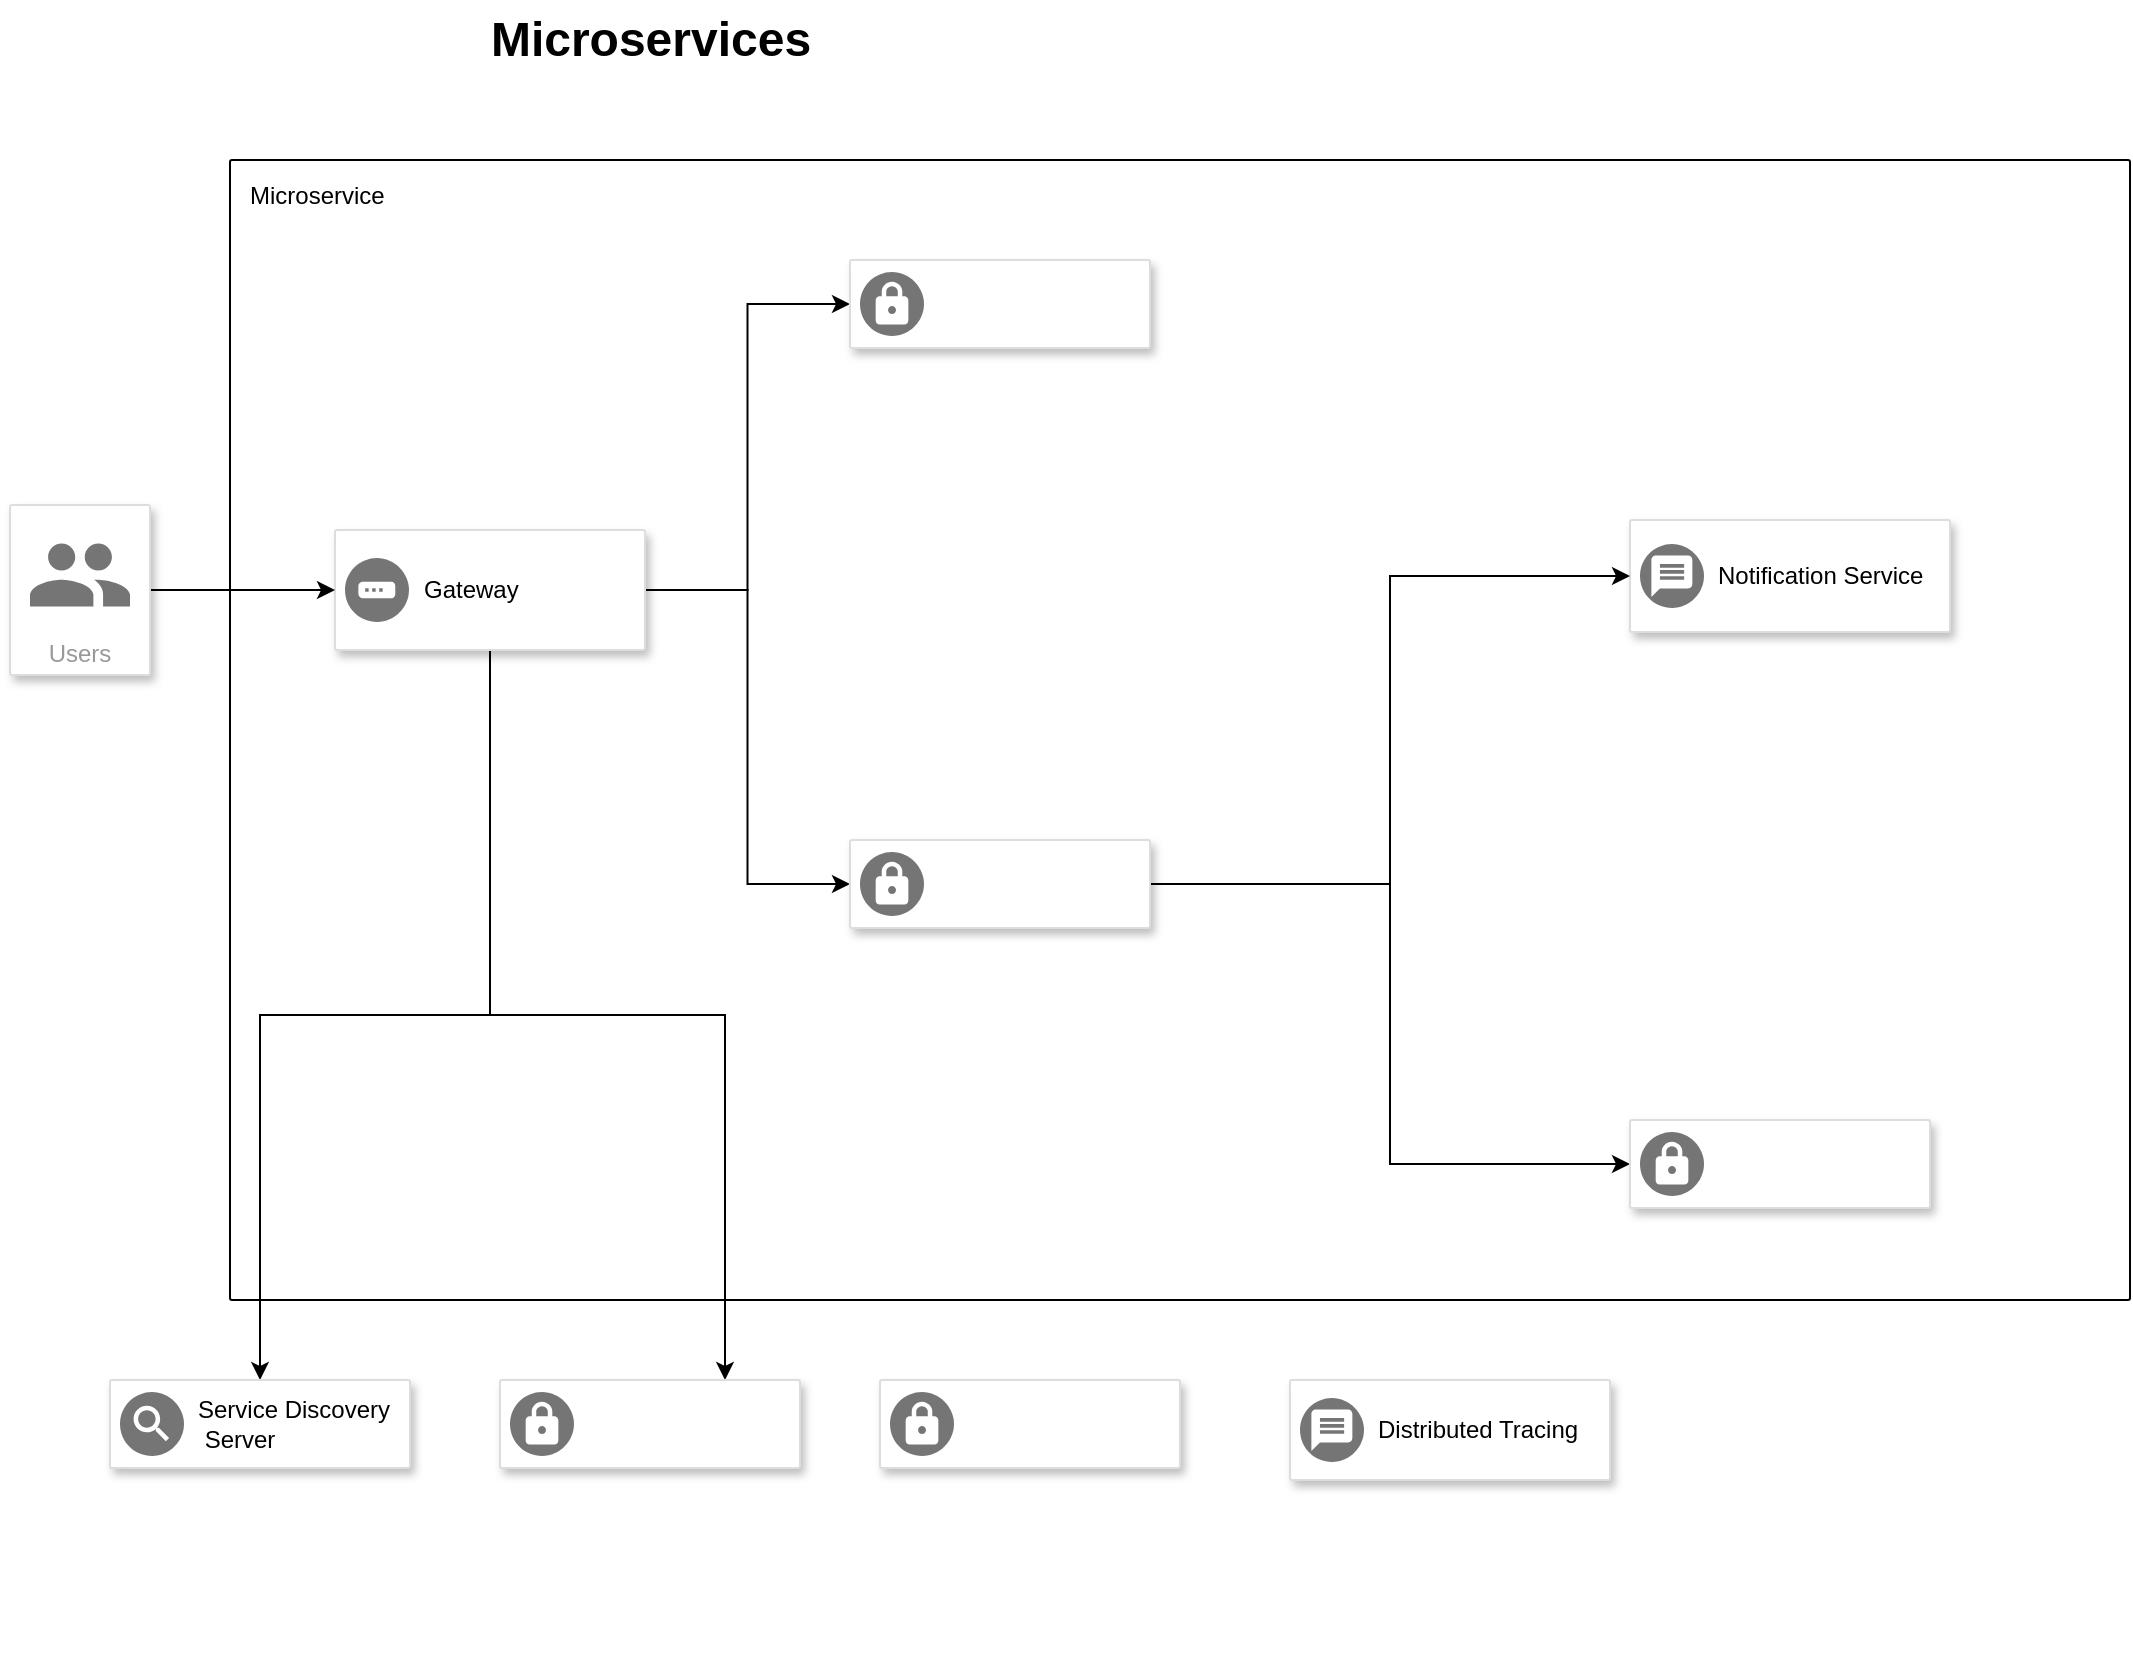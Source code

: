 <mxfile version="20.3.0" type="device" pages="3"><diagram id="IZKGZrHpeLu0rsVrv1Uz" name="Microservice"><mxGraphModel dx="868" dy="553" grid="1" gridSize="10" guides="1" tooltips="1" connect="1" arrows="1" fold="1" page="1" pageScale="1" pageWidth="827" pageHeight="1169" math="0" shadow="0"><root><mxCell id="0"/><mxCell id="1" parent="0"/><mxCell id="dcseLEQutt4uDRjkEGlg-14" value="Microservice" style="sketch=0;points=[[0,0,0],[0.25,0,0],[0.5,0,0],[0.75,0,0],[1,0,0],[1,0.25,0],[1,0.5,0],[1,0.75,0],[1,1,0],[0.75,1,0],[0.5,1,0],[0.25,1,0],[0,1,0],[0,0.75,0],[0,0.5,0],[0,0.25,0]];rounded=1;absoluteArcSize=1;arcSize=2;html=1;shadow=0;dashed=0;fontSize=12;align=left;verticalAlign=top;spacing=10;spacingTop=-4;labelBackgroundColor=none;labelBorderColor=none;" parent="1" vertex="1"><mxGeometry x="190" y="110" width="950" height="570" as="geometry"/></mxCell><mxCell id="dcseLEQutt4uDRjkEGlg-4" value="Microservices&lt;br&gt;" style="text;strokeColor=none;fillColor=none;html=1;fontSize=24;fontStyle=1;verticalAlign=middle;align=center;" parent="1" vertex="1"><mxGeometry x="350" y="30" width="100" height="40" as="geometry"/></mxCell><mxCell id="dcseLEQutt4uDRjkEGlg-20" style="edgeStyle=orthogonalEdgeStyle;rounded=0;orthogonalLoop=1;jettySize=auto;html=1;entryX=0;entryY=0.5;entryDx=0;entryDy=0;labelBackgroundColor=#FFFFFF;fontColor=#FFFFFF;" parent="1" source="dcseLEQutt4uDRjkEGlg-6" target="dcseLEQutt4uDRjkEGlg-15" edge="1"><mxGeometry relative="1" as="geometry"/></mxCell><mxCell id="dcseLEQutt4uDRjkEGlg-21" style="edgeStyle=orthogonalEdgeStyle;rounded=0;orthogonalLoop=1;jettySize=auto;html=1;labelBackgroundColor=#FFFFFF;fontColor=#FFFFFF;entryX=0;entryY=0.5;entryDx=0;entryDy=0;" parent="1" source="dcseLEQutt4uDRjkEGlg-6" target="dcseLEQutt4uDRjkEGlg-17" edge="1"><mxGeometry relative="1" as="geometry"/></mxCell><mxCell id="dcseLEQutt4uDRjkEGlg-29" style="edgeStyle=orthogonalEdgeStyle;rounded=0;orthogonalLoop=1;jettySize=auto;html=1;entryX=0.5;entryY=0;entryDx=0;entryDy=0;labelBackgroundColor=#FFFFFF;fontColor=#FFFFFF;" parent="1" source="dcseLEQutt4uDRjkEGlg-6" target="dcseLEQutt4uDRjkEGlg-8" edge="1"><mxGeometry relative="1" as="geometry"/></mxCell><mxCell id="dcseLEQutt4uDRjkEGlg-37" style="edgeStyle=orthogonalEdgeStyle;rounded=0;orthogonalLoop=1;jettySize=auto;html=1;entryX=0.75;entryY=0;entryDx=0;entryDy=0;labelBackgroundColor=#FFFFFF;fontColor=#FFFFFF;" parent="1" source="dcseLEQutt4uDRjkEGlg-6" target="dcseLEQutt4uDRjkEGlg-35" edge="1"><mxGeometry relative="1" as="geometry"/></mxCell><mxCell id="dcseLEQutt4uDRjkEGlg-6" value="" style="strokeColor=#dddddd;shadow=1;strokeWidth=1;rounded=1;absoluteArcSize=1;arcSize=2;" parent="1" vertex="1"><mxGeometry x="242.5" y="295" width="155" height="60" as="geometry"/></mxCell><mxCell id="dcseLEQutt4uDRjkEGlg-7" value="Gateway" style="sketch=0;dashed=0;connectable=0;html=1;fillColor=#757575;strokeColor=none;shape=mxgraph.gcp2.gateway;part=1;labelPosition=right;verticalLabelPosition=middle;align=left;verticalAlign=middle;spacingLeft=5;fontSize=12;" parent="dcseLEQutt4uDRjkEGlg-6" vertex="1"><mxGeometry y="0.5" width="32" height="32" relative="1" as="geometry"><mxPoint x="5" y="-16" as="offset"/></mxGeometry></mxCell><mxCell id="dcseLEQutt4uDRjkEGlg-8" value="" style="strokeColor=#dddddd;shadow=1;strokeWidth=1;rounded=1;absoluteArcSize=1;arcSize=2;" parent="1" vertex="1"><mxGeometry x="130" y="720" width="150" height="44" as="geometry"/></mxCell><mxCell id="dcseLEQutt4uDRjkEGlg-9" value="Service Discovery&lt;br&gt;&amp;nbsp;Server" style="sketch=0;dashed=0;connectable=0;html=1;fillColor=#757575;strokeColor=none;shape=mxgraph.gcp2.service_discovery;part=1;labelPosition=right;verticalLabelPosition=middle;align=left;verticalAlign=middle;spacingLeft=5;fontSize=12;" parent="dcseLEQutt4uDRjkEGlg-8" vertex="1"><mxGeometry y="0.5" width="32" height="32" relative="1" as="geometry"><mxPoint x="5" y="-16" as="offset"/></mxGeometry></mxCell><mxCell id="dcseLEQutt4uDRjkEGlg-10" value="" style="strokeColor=#dddddd;shadow=1;strokeWidth=1;rounded=1;absoluteArcSize=1;arcSize=2;" parent="1" vertex="1"><mxGeometry x="890" y="290" width="160" height="56" as="geometry"/></mxCell><mxCell id="dcseLEQutt4uDRjkEGlg-11" value="Notification Service" style="sketch=0;dashed=0;connectable=0;html=1;fillColor=#757575;strokeColor=none;shape=mxgraph.gcp2.push_notification_service;part=1;labelPosition=right;verticalLabelPosition=middle;align=left;verticalAlign=middle;spacingLeft=5;fontSize=12;" parent="dcseLEQutt4uDRjkEGlg-10" vertex="1"><mxGeometry y="0.5" width="32" height="32" relative="1" as="geometry"><mxPoint x="5" y="-16" as="offset"/></mxGeometry></mxCell><mxCell id="dcseLEQutt4uDRjkEGlg-19" style="edgeStyle=orthogonalEdgeStyle;rounded=0;orthogonalLoop=1;jettySize=auto;html=1;fontColor=#FFFFFF;labelBackgroundColor=#FFFFFF;" parent="1" source="dcseLEQutt4uDRjkEGlg-12" target="dcseLEQutt4uDRjkEGlg-6" edge="1"><mxGeometry relative="1" as="geometry"/></mxCell><mxCell id="dcseLEQutt4uDRjkEGlg-12" value="Users" style="strokeColor=#dddddd;shadow=1;strokeWidth=1;rounded=1;absoluteArcSize=1;arcSize=2;labelPosition=center;verticalLabelPosition=middle;align=center;verticalAlign=bottom;spacingLeft=0;fontColor=#999999;fontSize=12;whiteSpace=wrap;spacingBottom=2;" parent="1" vertex="1"><mxGeometry x="80" y="282.5" width="70" height="85" as="geometry"/></mxCell><mxCell id="dcseLEQutt4uDRjkEGlg-13" value="" style="sketch=0;dashed=0;connectable=0;html=1;fillColor=#757575;strokeColor=none;shape=mxgraph.gcp2.users;part=1;" parent="dcseLEQutt4uDRjkEGlg-12" vertex="1"><mxGeometry x="0.5" width="50" height="31.5" relative="1" as="geometry"><mxPoint x="-25" y="19.25" as="offset"/></mxGeometry></mxCell><mxCell id="dcseLEQutt4uDRjkEGlg-3" value="8080" style="text;html=1;align=center;verticalAlign=middle;resizable=0;points=[];autosize=1;fontColor=#FFFFFF;" parent="1" vertex="1"><mxGeometry x="300" y="260" width="50" height="30" as="geometry"/></mxCell><mxCell id="dcseLEQutt4uDRjkEGlg-15" value="" style="strokeColor=#dddddd;shadow=1;strokeWidth=1;rounded=1;absoluteArcSize=1;arcSize=2;labelBackgroundColor=none;labelBorderColor=none;fontColor=#000000;" parent="1" vertex="1"><mxGeometry x="500" y="160" width="150" height="44" as="geometry"/></mxCell><mxCell id="dcseLEQutt4uDRjkEGlg-16" value="&lt;font color=&quot;#ffffff&quot;&gt;Product Service&lt;/font&gt;" style="sketch=0;dashed=0;connectable=0;html=1;fillColor=#757575;strokeColor=none;shape=mxgraph.gcp2.squid_proxy;part=1;labelPosition=right;verticalLabelPosition=middle;align=left;verticalAlign=middle;spacingLeft=5;fontSize=12;labelBackgroundColor=none;labelBorderColor=none;fontColor=#000000;" parent="dcseLEQutt4uDRjkEGlg-15" vertex="1"><mxGeometry y="0.5" width="32" height="32" relative="1" as="geometry"><mxPoint x="5" y="-16" as="offset"/></mxGeometry></mxCell><mxCell id="dcseLEQutt4uDRjkEGlg-24" style="edgeStyle=orthogonalEdgeStyle;rounded=0;orthogonalLoop=1;jettySize=auto;html=1;entryX=0;entryY=0.5;entryDx=0;entryDy=0;labelBackgroundColor=#FFFFFF;fontColor=#FFFFFF;" parent="1" source="dcseLEQutt4uDRjkEGlg-17" target="dcseLEQutt4uDRjkEGlg-10" edge="1"><mxGeometry relative="1" as="geometry"/></mxCell><mxCell id="dcseLEQutt4uDRjkEGlg-25" style="edgeStyle=orthogonalEdgeStyle;rounded=0;orthogonalLoop=1;jettySize=auto;html=1;labelBackgroundColor=#FFFFFF;fontColor=#FFFFFF;entryX=0;entryY=0.5;entryDx=0;entryDy=0;" parent="1" source="dcseLEQutt4uDRjkEGlg-17" target="dcseLEQutt4uDRjkEGlg-22" edge="1"><mxGeometry relative="1" as="geometry"/></mxCell><mxCell id="dcseLEQutt4uDRjkEGlg-17" value="" style="strokeColor=#dddddd;shadow=1;strokeWidth=1;rounded=1;absoluteArcSize=1;arcSize=2;labelBackgroundColor=none;labelBorderColor=none;fontColor=#000000;" parent="1" vertex="1"><mxGeometry x="500" y="450" width="150" height="44" as="geometry"/></mxCell><mxCell id="dcseLEQutt4uDRjkEGlg-18" value="&lt;font color=&quot;#ffffff&quot;&gt;Order Service&lt;/font&gt;" style="sketch=0;dashed=0;connectable=0;html=1;fillColor=#757575;strokeColor=none;shape=mxgraph.gcp2.squid_proxy;part=1;labelPosition=right;verticalLabelPosition=middle;align=left;verticalAlign=middle;spacingLeft=5;fontSize=12;labelBackgroundColor=none;labelBorderColor=none;fontColor=#000000;" parent="dcseLEQutt4uDRjkEGlg-17" vertex="1"><mxGeometry y="0.5" width="32" height="32" relative="1" as="geometry"><mxPoint x="5" y="-16" as="offset"/></mxGeometry></mxCell><mxCell id="dcseLEQutt4uDRjkEGlg-22" value="" style="strokeColor=#dddddd;shadow=1;strokeWidth=1;rounded=1;absoluteArcSize=1;arcSize=2;labelBackgroundColor=none;labelBorderColor=none;fontColor=#000000;" parent="1" vertex="1"><mxGeometry x="890" y="590" width="150" height="44" as="geometry"/></mxCell><mxCell id="dcseLEQutt4uDRjkEGlg-23" value="&lt;font color=&quot;#ffffff&quot;&gt;Inventory Service&lt;/font&gt;" style="sketch=0;dashed=0;connectable=0;html=1;fillColor=#757575;strokeColor=none;shape=mxgraph.gcp2.squid_proxy;part=1;labelPosition=right;verticalLabelPosition=middle;align=left;verticalAlign=middle;spacingLeft=5;fontSize=12;labelBackgroundColor=none;labelBorderColor=none;fontColor=#000000;" parent="dcseLEQutt4uDRjkEGlg-22" vertex="1"><mxGeometry y="0.5" width="32" height="32" relative="1" as="geometry"><mxPoint x="5" y="-16" as="offset"/></mxGeometry></mxCell><mxCell id="dcseLEQutt4uDRjkEGlg-26" value="randon port&lt;br&gt;" style="text;html=1;align=center;verticalAlign=middle;resizable=0;points=[];autosize=1;strokeColor=none;fillColor=none;fontColor=#FFFFFF;" parent="1" vertex="1"><mxGeometry x="550" y="120" width="80" height="30" as="geometry"/></mxCell><mxCell id="dcseLEQutt4uDRjkEGlg-27" value="8081" style="text;html=1;align=center;verticalAlign=middle;resizable=0;points=[];autosize=1;strokeColor=none;fillColor=none;fontColor=#FFFFFF;" parent="1" vertex="1"><mxGeometry x="560" y="415" width="50" height="30" as="geometry"/></mxCell><mxCell id="dcseLEQutt4uDRjkEGlg-28" value="8082" style="text;html=1;align=center;verticalAlign=middle;resizable=0;points=[];autosize=1;strokeColor=none;fillColor=none;fontColor=#FFFFFF;" parent="1" vertex="1"><mxGeometry x="945" y="560" width="50" height="30" as="geometry"/></mxCell><mxCell id="dcseLEQutt4uDRjkEGlg-30" value="&lt;br&gt;8080&lt;br&gt;&lt;br&gt;Eureka&amp;nbsp;" style="text;html=1;align=center;verticalAlign=middle;resizable=0;points=[];autosize=1;strokeColor=none;fillColor=none;fontColor=#FFFFFF;" parent="1" vertex="1"><mxGeometry x="170" y="780" width="60" height="70" as="geometry"/></mxCell><mxCell id="dcseLEQutt4uDRjkEGlg-31" value="" style="strokeColor=#dddddd;shadow=1;strokeWidth=1;rounded=1;absoluteArcSize=1;arcSize=2;labelBackgroundColor=none;labelBorderColor=none;fontColor=#000000;" parent="1" vertex="1"><mxGeometry x="515" y="720" width="150" height="44" as="geometry"/></mxCell><mxCell id="dcseLEQutt4uDRjkEGlg-32" value="&lt;font color=&quot;#ffffff&quot;&gt;Config Server&lt;/font&gt;" style="sketch=0;dashed=0;connectable=0;html=1;fillColor=#757575;strokeColor=none;shape=mxgraph.gcp2.squid_proxy;part=1;labelPosition=right;verticalLabelPosition=middle;align=left;verticalAlign=middle;spacingLeft=5;fontSize=12;labelBackgroundColor=none;labelBorderColor=none;fontColor=#000000;" parent="dcseLEQutt4uDRjkEGlg-31" vertex="1"><mxGeometry y="0.5" width="32" height="32" relative="1" as="geometry"><mxPoint x="5" y="-16" as="offset"/></mxGeometry></mxCell><mxCell id="dcseLEQutt4uDRjkEGlg-33" value="&lt;h1&gt;Sync Communication&lt;/h1&gt;&lt;p&gt;Inter Process Communication&lt;/p&gt;&lt;p&gt;Resillience4j&lt;/p&gt;&lt;p&gt;Circuit Break&lt;/p&gt;" style="text;html=1;strokeColor=none;fillColor=none;spacing=5;spacingTop=-20;whiteSpace=wrap;overflow=hidden;rounded=0;labelBackgroundColor=none;labelBorderColor=none;fontColor=#FFFFFF;" parent="1" vertex="1"><mxGeometry x="580" y="540" width="230" height="120" as="geometry"/></mxCell><mxCell id="dcseLEQutt4uDRjkEGlg-34" value="&lt;h1&gt;Async Communication&lt;/h1&gt;&lt;div&gt;Kafka&lt;br&gt;RabbitMQ&lt;/div&gt;" style="text;html=1;strokeColor=none;fillColor=none;spacing=5;spacingTop=-20;whiteSpace=wrap;overflow=hidden;rounded=0;labelBackgroundColor=none;labelBorderColor=none;fontColor=#FFFFFF;" parent="1" vertex="1"><mxGeometry x="590" y="220" width="230" height="120" as="geometry"/></mxCell><mxCell id="dcseLEQutt4uDRjkEGlg-35" value="" style="strokeColor=#dddddd;shadow=1;strokeWidth=1;rounded=1;absoluteArcSize=1;arcSize=2;labelBackgroundColor=none;labelBorderColor=none;fontColor=#000000;" parent="1" vertex="1"><mxGeometry x="325" y="720" width="150" height="44" as="geometry"/></mxCell><mxCell id="dcseLEQutt4uDRjkEGlg-36" value="&lt;font color=&quot;#ffffff&quot;&gt;Auth Service&lt;/font&gt;" style="sketch=0;dashed=0;connectable=0;html=1;fillColor=#757575;strokeColor=none;shape=mxgraph.gcp2.squid_proxy;part=1;labelPosition=right;verticalLabelPosition=middle;align=left;verticalAlign=middle;spacingLeft=5;fontSize=12;labelBackgroundColor=none;labelBorderColor=none;fontColor=#000000;" parent="dcseLEQutt4uDRjkEGlg-35" vertex="1"><mxGeometry y="0.5" width="32" height="32" relative="1" as="geometry"><mxPoint x="5" y="-16" as="offset"/></mxGeometry></mxCell><mxCell id="dcseLEQutt4uDRjkEGlg-39" value="8181&lt;br&gt;&lt;br&gt;OAuth2&lt;br&gt;&lt;br&gt;Keycloak" style="text;html=1;align=center;verticalAlign=middle;resizable=0;points=[];autosize=1;strokeColor=none;fillColor=none;fontColor=#FFFFFF;" parent="1" vertex="1"><mxGeometry x="365" y="775" width="70" height="90" as="geometry"/></mxCell><mxCell id="dcseLEQutt4uDRjkEGlg-40" value="" style="strokeColor=#dddddd;shadow=1;strokeWidth=1;rounded=1;absoluteArcSize=1;arcSize=2;" parent="1" vertex="1"><mxGeometry x="720" y="720" width="160" height="50" as="geometry"/></mxCell><mxCell id="dcseLEQutt4uDRjkEGlg-41" value="Distributed Tracing" style="sketch=0;dashed=0;connectable=0;html=1;fillColor=#757575;strokeColor=none;shape=mxgraph.gcp2.push_notification_service;part=1;labelPosition=right;verticalLabelPosition=middle;align=left;verticalAlign=middle;spacingLeft=5;fontSize=12;" parent="dcseLEQutt4uDRjkEGlg-40" vertex="1"><mxGeometry y="0.5" width="32" height="32" relative="1" as="geometry"><mxPoint x="5" y="-16" as="offset"/></mxGeometry></mxCell><mxCell id="dcseLEQutt4uDRjkEGlg-42" value="9411&lt;br&gt;&lt;br&gt;Zipkin" style="text;html=1;align=center;verticalAlign=middle;resizable=0;points=[];autosize=1;strokeColor=none;fillColor=none;fontColor=#FFFFFF;" parent="1" vertex="1"><mxGeometry x="767" y="800" width="60" height="60" as="geometry"/></mxCell></root></mxGraphModel></diagram><diagram id="cUlk4Xtvq8cwY7VOy526" name="Circuit Break"><mxGraphModel dx="868" dy="553" grid="1" gridSize="10" guides="1" tooltips="1" connect="1" arrows="1" fold="1" page="1" pageScale="1" pageWidth="827" pageHeight="1169" math="0" shadow="0"><root><mxCell id="0"/><mxCell id="1" parent="0"/><mxCell id="DinGiOCKZz1ZEOe45zHX-1" value="Circuit Break" style="text;strokeColor=none;fillColor=none;html=1;fontSize=24;fontStyle=1;verticalAlign=middle;align=center;" vertex="1" parent="1"><mxGeometry x="370" y="70" width="100" height="40" as="geometry"/></mxCell><mxCell id="DinGiOCKZz1ZEOe45zHX-4" value="" style="edgeStyle=orthogonalEdgeStyle;rounded=0;orthogonalLoop=1;jettySize=auto;html=1;" edge="1" parent="1" source="DinGiOCKZz1ZEOe45zHX-2" target="DinGiOCKZz1ZEOe45zHX-3"><mxGeometry relative="1" as="geometry"/></mxCell><mxCell id="DinGiOCKZz1ZEOe45zHX-2" value="Order Service" style="rounded=1;whiteSpace=wrap;html=1;" vertex="1" parent="1"><mxGeometry x="219" y="290" width="120" height="60" as="geometry"/></mxCell><mxCell id="DinGiOCKZz1ZEOe45zHX-3" value="Inventory Service" style="rounded=1;whiteSpace=wrap;html=1;" vertex="1" parent="1"><mxGeometry x="489" y="290" width="120" height="60" as="geometry"/></mxCell><mxCell id="DinGiOCKZz1ZEOe45zHX-5" value="Inter Process Communication" style="text;html=1;align=center;verticalAlign=middle;resizable=0;points=[];autosize=1;strokeColor=none;fillColor=none;" vertex="1" parent="1"><mxGeometry x="320" y="205" width="180" height="30" as="geometry"/></mxCell></root></mxGraphModel></diagram><diagram id="0O93NXr_CO3MvkBwX41e" name="Distributed Tracing"><mxGraphModel dx="868" dy="553" grid="1" gridSize="10" guides="1" tooltips="1" connect="1" arrows="1" fold="1" page="1" pageScale="1" pageWidth="827" pageHeight="1169" math="0" shadow="0"><root><mxCell id="0"/><mxCell id="1" parent="0"/><mxCell id="YS5-2R9HnJWWN966nI0r-1" value="Distributed Tracing" style="text;strokeColor=none;fillColor=none;html=1;fontSize=24;fontStyle=1;verticalAlign=middle;align=center;" vertex="1" parent="1"><mxGeometry x="364" y="80" width="100" height="40" as="geometry"/></mxCell><mxCell id="YS5-2R9HnJWWN966nI0r-13" style="edgeStyle=orthogonalEdgeStyle;rounded=0;orthogonalLoop=1;jettySize=auto;html=1;entryX=0;entryY=0.5;entryDx=0;entryDy=0;" edge="1" parent="1" source="YS5-2R9HnJWWN966nI0r-3" target="YS5-2R9HnJWWN966nI0r-8"><mxGeometry relative="1" as="geometry"/></mxCell><mxCell id="YS5-2R9HnJWWN966nI0r-3" value="Actor" style="shape=umlActor;verticalLabelPosition=bottom;verticalAlign=top;html=1;outlineConnect=0;" vertex="1" parent="1"><mxGeometry x="100" y="270" width="30" height="60" as="geometry"/></mxCell><mxCell id="YS5-2R9HnJWWN966nI0r-10" value="" style="edgeStyle=orthogonalEdgeStyle;rounded=0;orthogonalLoop=1;jettySize=auto;html=1;" edge="1" parent="1" source="YS5-2R9HnJWWN966nI0r-8" target="YS5-2R9HnJWWN966nI0r-9"><mxGeometry relative="1" as="geometry"/></mxCell><mxCell id="YS5-2R9HnJWWN966nI0r-8" value="API Gateway" style="rounded=1;whiteSpace=wrap;html=1;" vertex="1" parent="1"><mxGeometry x="230" y="270" width="120" height="60" as="geometry"/></mxCell><mxCell id="YS5-2R9HnJWWN966nI0r-12" value="" style="edgeStyle=orthogonalEdgeStyle;rounded=0;orthogonalLoop=1;jettySize=auto;html=1;" edge="1" parent="1" source="YS5-2R9HnJWWN966nI0r-9" target="YS5-2R9HnJWWN966nI0r-11"><mxGeometry relative="1" as="geometry"/></mxCell><mxCell id="YS5-2R9HnJWWN966nI0r-9" value="Order Service" style="rounded=1;whiteSpace=wrap;html=1;" vertex="1" parent="1"><mxGeometry x="430" y="270" width="120" height="60" as="geometry"/></mxCell><mxCell id="YS5-2R9HnJWWN966nI0r-11" value="Inventory Service" style="rounded=1;whiteSpace=wrap;html=1;" vertex="1" parent="1"><mxGeometry x="630" y="270" width="120" height="60" as="geometry"/></mxCell><mxCell id="YS5-2R9HnJWWN966nI0r-14" value="" style="endArrow=classic;html=1;rounded=0;" edge="1" parent="1"><mxGeometry relative="1" as="geometry"><mxPoint x="240" y="380" as="sourcePoint"/><mxPoint x="340" y="380" as="targetPoint"/></mxGeometry></mxCell><mxCell id="YS5-2R9HnJWWN966nI0r-15" value="Span 1" style="edgeLabel;resizable=0;html=1;align=center;verticalAlign=middle;" connectable="0" vertex="1" parent="YS5-2R9HnJWWN966nI0r-14"><mxGeometry relative="1" as="geometry"/></mxCell><mxCell id="YS5-2R9HnJWWN966nI0r-17" value="" style="endArrow=classic;html=1;rounded=0;" edge="1" parent="1"><mxGeometry relative="1" as="geometry"><mxPoint x="440" y="380" as="sourcePoint"/><mxPoint x="540" y="380" as="targetPoint"/></mxGeometry></mxCell><mxCell id="YS5-2R9HnJWWN966nI0r-18" value="Span 2" style="edgeLabel;resizable=0;html=1;align=center;verticalAlign=middle;" connectable="0" vertex="1" parent="YS5-2R9HnJWWN966nI0r-17"><mxGeometry relative="1" as="geometry"><mxPoint as="offset"/></mxGeometry></mxCell><mxCell id="YS5-2R9HnJWWN966nI0r-19" value="" style="endArrow=classic;html=1;rounded=0;" edge="1" parent="1"><mxGeometry relative="1" as="geometry"><mxPoint x="640" y="380" as="sourcePoint"/><mxPoint x="740" y="380" as="targetPoint"/></mxGeometry></mxCell><mxCell id="YS5-2R9HnJWWN966nI0r-20" value="Span 3" style="edgeLabel;resizable=0;html=1;align=center;verticalAlign=middle;" connectable="0" vertex="1" parent="YS5-2R9HnJWWN966nI0r-19"><mxGeometry relative="1" as="geometry"><mxPoint as="offset"/></mxGeometry></mxCell><mxCell id="YS5-2R9HnJWWN966nI0r-21" value="" style="endArrow=classic;html=1;rounded=0;" edge="1" parent="1"><mxGeometry relative="1" as="geometry"><mxPoint x="220" y="460" as="sourcePoint"/><mxPoint x="750" y="460" as="targetPoint"/></mxGeometry></mxCell><mxCell id="YS5-2R9HnJWWN966nI0r-22" value="Trace - TraceID" style="edgeLabel;resizable=0;html=1;align=center;verticalAlign=middle;" connectable="0" vertex="1" parent="YS5-2R9HnJWWN966nI0r-21"><mxGeometry relative="1" as="geometry"/></mxCell><mxCell id="YS5-2R9HnJWWN966nI0r-23" value="Spring Boot Sleuth" style="text;html=1;align=center;verticalAlign=middle;resizable=0;points=[];autosize=1;strokeColor=none;fillColor=none;" vertex="1" parent="1"><mxGeometry x="354" y="190" width="120" height="30" as="geometry"/></mxCell></root></mxGraphModel></diagram></mxfile>